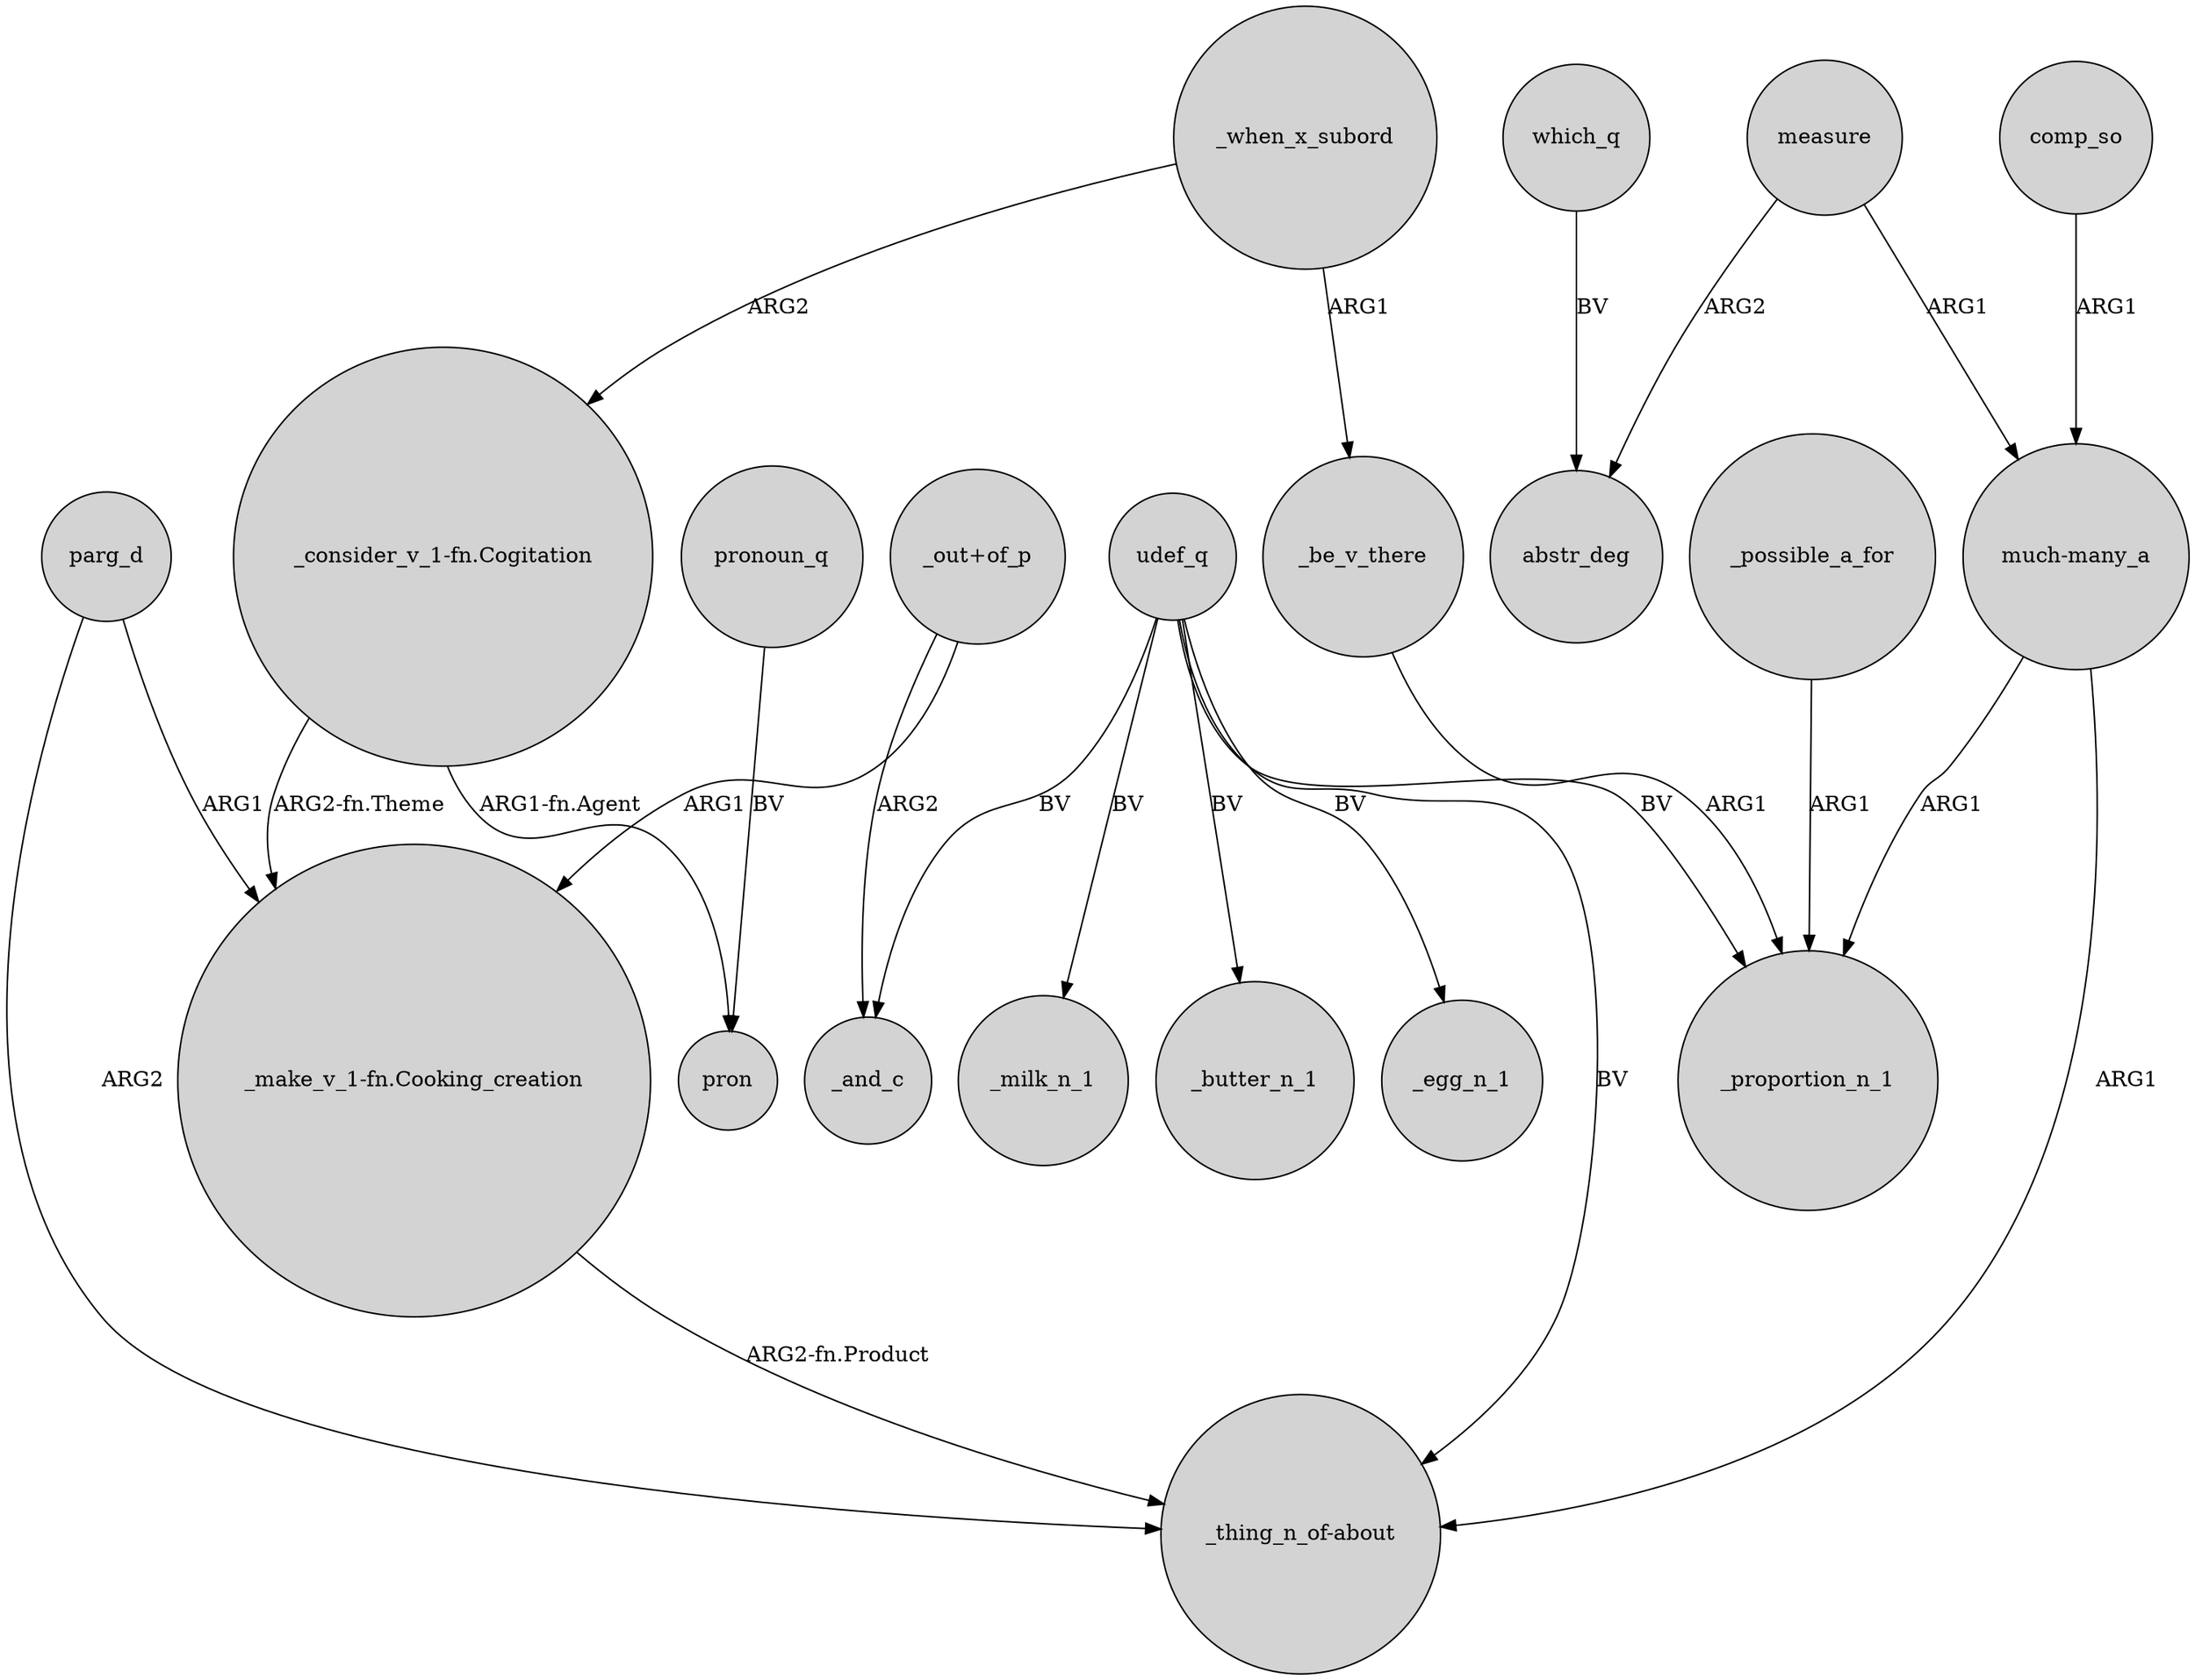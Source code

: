digraph {
	node [shape=circle style=filled]
	"_consider_v_1-fn.Cogitation" -> "_make_v_1-fn.Cooking_creation" [label="ARG2-fn.Theme"]
	udef_q -> "_thing_n_of-about" [label=BV]
	measure -> abstr_deg [label=ARG2]
	"_consider_v_1-fn.Cogitation" -> pron [label="ARG1-fn.Agent"]
	_be_v_there -> _proportion_n_1 [label=ARG1]
	_when_x_subord -> _be_v_there [label=ARG1]
	_possible_a_for -> _proportion_n_1 [label=ARG1]
	udef_q -> _proportion_n_1 [label=BV]
	udef_q -> _milk_n_1 [label=BV]
	pronoun_q -> pron [label=BV]
	"much-many_a" -> _proportion_n_1 [label=ARG1]
	which_q -> abstr_deg [label=BV]
	parg_d -> "_thing_n_of-about" [label=ARG2]
	udef_q -> _butter_n_1 [label=BV]
	"_out+of_p" -> "_make_v_1-fn.Cooking_creation" [label=ARG1]
	"_out+of_p" -> _and_c [label=ARG2]
	comp_so -> "much-many_a" [label=ARG1]
	udef_q -> _egg_n_1 [label=BV]
	_when_x_subord -> "_consider_v_1-fn.Cogitation" [label=ARG2]
	measure -> "much-many_a" [label=ARG1]
	udef_q -> _and_c [label=BV]
	"_make_v_1-fn.Cooking_creation" -> "_thing_n_of-about" [label="ARG2-fn.Product"]
	parg_d -> "_make_v_1-fn.Cooking_creation" [label=ARG1]
	"much-many_a" -> "_thing_n_of-about" [label=ARG1]
}
